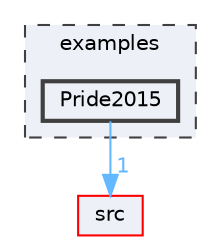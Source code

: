 digraph "/home/runner/work/FastLED/FastLED/examples/Pride2015"
{
 // LATEX_PDF_SIZE
  bgcolor="transparent";
  edge [fontname=Helvetica,fontsize=10,labelfontname=Helvetica,labelfontsize=10];
  node [fontname=Helvetica,fontsize=10,shape=box,height=0.2,width=0.4];
  compound=true
  subgraph clusterdir_d28a4824dc47e487b107a5db32ef43c4 {
    graph [ bgcolor="#edf0f7", pencolor="grey25", label="examples", fontname=Helvetica,fontsize=10 style="filled,dashed", URL="dir_d28a4824dc47e487b107a5db32ef43c4.html",tooltip=""]
  dir_bc4d95d9770613841270f2596aa32b25 [label="Pride2015", fillcolor="#edf0f7", color="grey25", style="filled,bold", URL="dir_bc4d95d9770613841270f2596aa32b25.html",tooltip=""];
  }
  dir_68267d1309a1af8e8297ef4c3efbcdba [label="src", fillcolor="#edf0f7", color="red", style="filled", URL="dir_68267d1309a1af8e8297ef4c3efbcdba.html",tooltip=""];
  dir_bc4d95d9770613841270f2596aa32b25->dir_68267d1309a1af8e8297ef4c3efbcdba [headlabel="1", labeldistance=1.5 headhref="dir_000065_000073.html" href="dir_000065_000073.html" color="steelblue1" fontcolor="steelblue1"];
}
